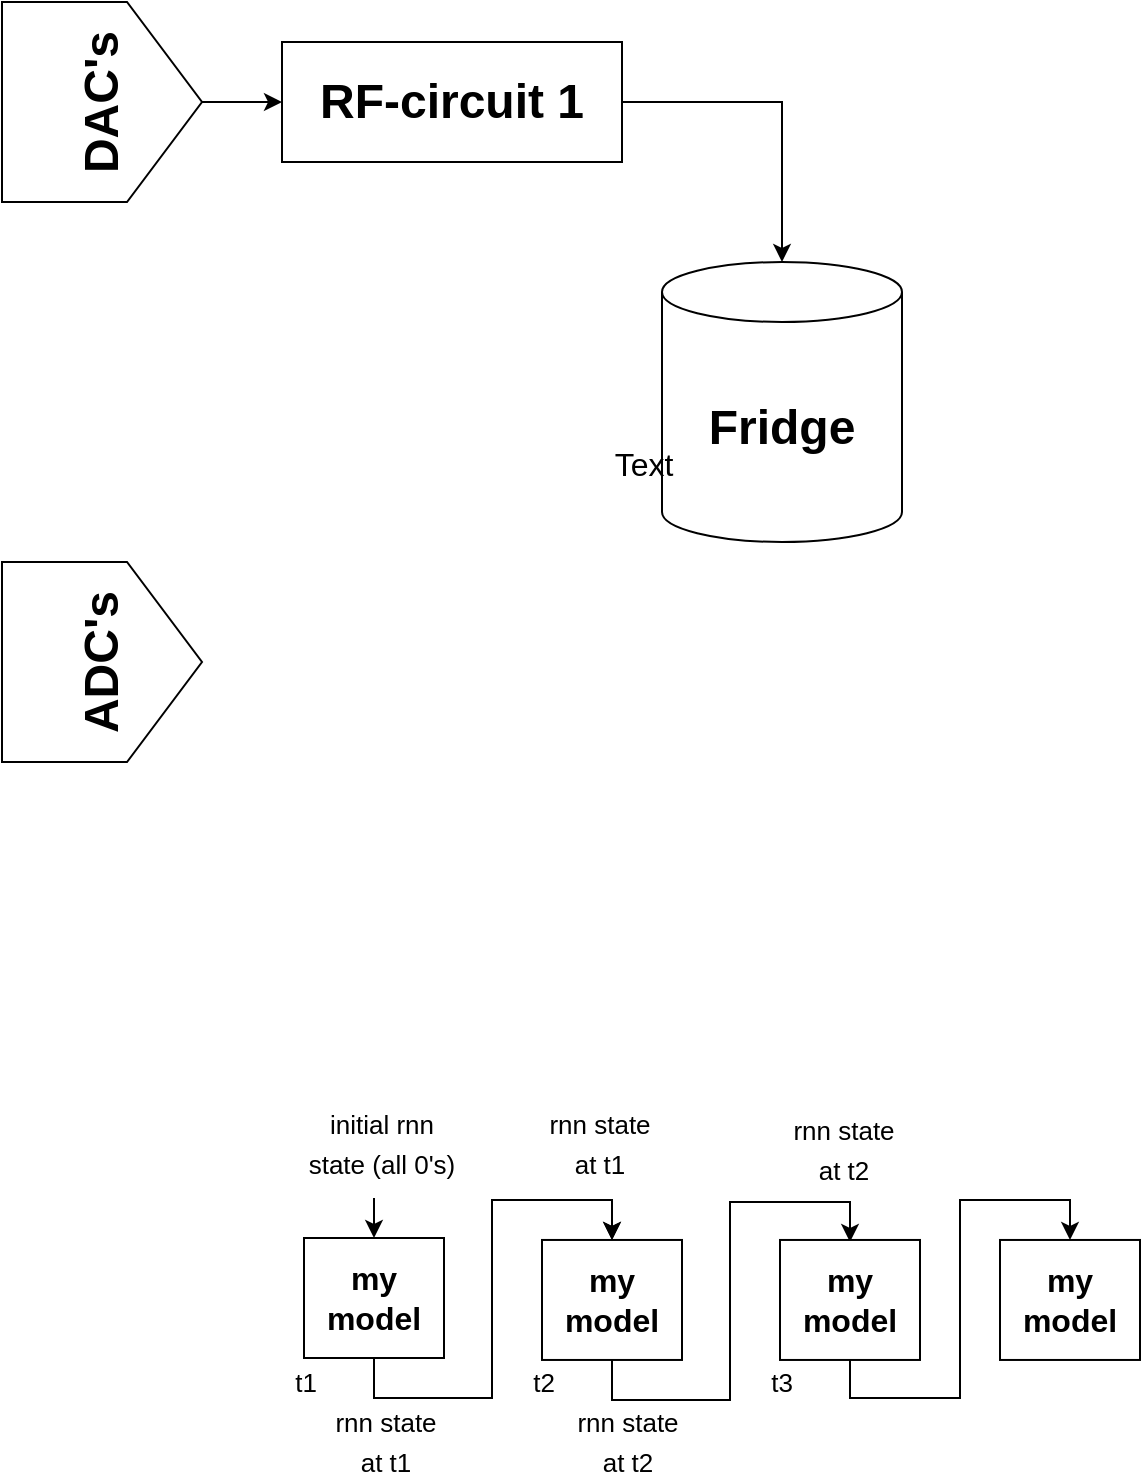 <mxfile version="20.3.0" type="device"><diagram id="1TaevAb92QHGHCIWy-fg" name="Page-1"><mxGraphModel dx="1038" dy="640" grid="0" gridSize="10" guides="1" tooltips="1" connect="1" arrows="1" fold="1" page="1" pageScale="1" pageWidth="850" pageHeight="1100" math="0" shadow="0"><root><mxCell id="0"/><mxCell id="1" parent="0"/><mxCell id="Bx1g9NJKaOogi3dl1ClX-2" style="edgeStyle=orthogonalEdgeStyle;rounded=0;orthogonalLoop=1;jettySize=auto;html=1;" parent="1" source="Bx1g9NJKaOogi3dl1ClX-1" target="Bx1g9NJKaOogi3dl1ClX-3" edge="1"><mxGeometry relative="1" as="geometry"><mxPoint x="230" y="130" as="targetPoint"/></mxGeometry></mxCell><mxCell id="Bx1g9NJKaOogi3dl1ClX-1" value="&lt;b&gt;&lt;font style=&quot;font-size: 24px;&quot;&gt;DAC's&lt;/font&gt;&lt;/b&gt;" style="shape=offPageConnector;whiteSpace=wrap;html=1;rotation=-90;" parent="1" vertex="1"><mxGeometry x="70" y="80" width="100" height="100" as="geometry"/></mxCell><mxCell id="Bx1g9NJKaOogi3dl1ClX-6" style="edgeStyle=orthogonalEdgeStyle;rounded=0;orthogonalLoop=1;jettySize=auto;html=1;" parent="1" source="Bx1g9NJKaOogi3dl1ClX-3" target="Bx1g9NJKaOogi3dl1ClX-5" edge="1"><mxGeometry relative="1" as="geometry"/></mxCell><mxCell id="Bx1g9NJKaOogi3dl1ClX-3" value="&lt;font style=&quot;font-size: 24px;&quot;&gt;&lt;b&gt;RF-circuit 1&lt;/b&gt;&lt;/font&gt;" style="rounded=0;whiteSpace=wrap;html=1;" parent="1" vertex="1"><mxGeometry x="210" y="100" width="170" height="60" as="geometry"/></mxCell><mxCell id="Bx1g9NJKaOogi3dl1ClX-5" value="&lt;font style=&quot;font-size: 24px;&quot;&gt;&lt;b&gt;Fridge&lt;/b&gt;&lt;/font&gt;" style="shape=cylinder3;whiteSpace=wrap;html=1;boundedLbl=1;backgroundOutline=1;size=15;" parent="1" vertex="1"><mxGeometry x="400" y="210" width="120" height="140" as="geometry"/></mxCell><mxCell id="Bx1g9NJKaOogi3dl1ClX-8" value="&lt;font style=&quot;font-size: 24px;&quot;&gt;&lt;b&gt;ADC's&lt;br&gt;&lt;/b&gt;&lt;/font&gt;" style="shape=offPageConnector;whiteSpace=wrap;html=1;rotation=-90;" parent="1" vertex="1"><mxGeometry x="70" y="360" width="100" height="100" as="geometry"/></mxCell><mxCell id="kBlM3rwMemj5zREoSipy-18" style="edgeStyle=orthogonalEdgeStyle;rounded=0;orthogonalLoop=1;jettySize=auto;html=1;entryX=0.5;entryY=0;entryDx=0;entryDy=0;fontSize=13;" parent="1" source="kBlM3rwMemj5zREoSipy-1" edge="1"><mxGeometry relative="1" as="geometry"><mxPoint x="375" y="699" as="targetPoint"/><Array as="points"><mxPoint x="256" y="778"/><mxPoint x="315" y="778"/><mxPoint x="315" y="679"/><mxPoint x="375" y="679"/></Array></mxGeometry></mxCell><mxCell id="kBlM3rwMemj5zREoSipy-1" value="&lt;font size=&quot;1&quot; style=&quot;&quot;&gt;&lt;b style=&quot;font-size: 16px;&quot;&gt;my model&lt;/b&gt;&lt;/font&gt;" style="rounded=0;whiteSpace=wrap;html=1;" parent="1" vertex="1"><mxGeometry x="221" y="698" width="70" height="60" as="geometry"/></mxCell><mxCell id="kBlM3rwMemj5zREoSipy-12" style="edgeStyle=orthogonalEdgeStyle;rounded=0;orthogonalLoop=1;jettySize=auto;html=1;entryX=0.5;entryY=0;entryDx=0;entryDy=0;fontSize=16;" parent="1" target="kBlM3rwMemj5zREoSipy-1" edge="1"><mxGeometry relative="1" as="geometry"><mxPoint x="256" y="678" as="sourcePoint"/></mxGeometry></mxCell><mxCell id="kBlM3rwMemj5zREoSipy-13" value="Text" style="text;html=1;strokeColor=none;fillColor=none;align=center;verticalAlign=middle;whiteSpace=wrap;rounded=0;fontSize=16;" parent="1" vertex="1"><mxGeometry x="361" y="296" width="60" height="30" as="geometry"/></mxCell><mxCell id="kBlM3rwMemj5zREoSipy-14" value="&lt;span style=&quot;font-size: 13px;&quot;&gt;initial rnn state (all 0's)&lt;/span&gt;" style="text;html=1;strokeColor=none;fillColor=none;align=center;verticalAlign=middle;whiteSpace=wrap;rounded=0;fontSize=16;" parent="1" vertex="1"><mxGeometry x="221" y="635" width="78" height="30" as="geometry"/></mxCell><mxCell id="kBlM3rwMemj5zREoSipy-19" style="edgeStyle=orthogonalEdgeStyle;rounded=0;orthogonalLoop=1;jettySize=auto;html=1;entryX=0.5;entryY=0;entryDx=0;entryDy=0;fontSize=13;" parent="1" source="kBlM3rwMemj5zREoSipy-20" edge="1"><mxGeometry relative="1" as="geometry"><mxPoint x="494" y="699.98" as="targetPoint"/><Array as="points"><mxPoint x="375" y="778.98"/><mxPoint x="434" y="778.98"/><mxPoint x="434" y="679.98"/><mxPoint x="494" y="679.98"/></Array></mxGeometry></mxCell><mxCell id="kBlM3rwMemj5zREoSipy-20" value="&lt;font size=&quot;1&quot; style=&quot;&quot;&gt;&lt;b style=&quot;font-size: 16px;&quot;&gt;my model&lt;/b&gt;&lt;/font&gt;" style="rounded=0;whiteSpace=wrap;html=1;" parent="1" vertex="1"><mxGeometry x="340" y="698.98" width="70" height="60" as="geometry"/></mxCell><mxCell id="kBlM3rwMemj5zREoSipy-21" style="edgeStyle=orthogonalEdgeStyle;rounded=0;orthogonalLoop=1;jettySize=auto;html=1;entryX=0.5;entryY=0;entryDx=0;entryDy=0;fontSize=16;" parent="1" target="kBlM3rwMemj5zREoSipy-20" edge="1"><mxGeometry relative="1" as="geometry"><mxPoint x="375.0" y="678.98" as="sourcePoint"/></mxGeometry></mxCell><mxCell id="kBlM3rwMemj5zREoSipy-32" style="edgeStyle=orthogonalEdgeStyle;rounded=0;orthogonalLoop=1;jettySize=auto;html=1;entryX=0.5;entryY=0;entryDx=0;entryDy=0;fontSize=13;" parent="1" source="kBlM3rwMemj5zREoSipy-22" target="kBlM3rwMemj5zREoSipy-31" edge="1"><mxGeometry relative="1" as="geometry"><Array as="points"><mxPoint x="494" y="778"/><mxPoint x="549" y="778"/><mxPoint x="549" y="679"/><mxPoint x="604" y="679"/></Array></mxGeometry></mxCell><mxCell id="kBlM3rwMemj5zREoSipy-22" value="&lt;font size=&quot;1&quot; style=&quot;&quot;&gt;&lt;b style=&quot;font-size: 16px;&quot;&gt;my model&lt;/b&gt;&lt;/font&gt;" style="rounded=0;whiteSpace=wrap;html=1;" parent="1" vertex="1"><mxGeometry x="459" y="698.98" width="70" height="60" as="geometry"/></mxCell><mxCell id="kBlM3rwMemj5zREoSipy-23" value="&lt;span style=&quot;font-size: 13px;&quot;&gt;t1&lt;/span&gt;" style="text;html=1;strokeColor=none;fillColor=none;align=center;verticalAlign=middle;whiteSpace=wrap;rounded=0;fontSize=16;" parent="1" vertex="1"><mxGeometry x="183" y="754" width="78" height="30" as="geometry"/></mxCell><mxCell id="kBlM3rwMemj5zREoSipy-24" value="&lt;span style=&quot;font-size: 13px;&quot;&gt;t2&lt;/span&gt;" style="text;html=1;strokeColor=none;fillColor=none;align=center;verticalAlign=middle;whiteSpace=wrap;rounded=0;fontSize=16;" parent="1" vertex="1"><mxGeometry x="302" y="754" width="78" height="30" as="geometry"/></mxCell><mxCell id="kBlM3rwMemj5zREoSipy-25" value="&lt;span style=&quot;font-size: 13px;&quot;&gt;t3&lt;/span&gt;" style="text;html=1;strokeColor=none;fillColor=none;align=center;verticalAlign=middle;whiteSpace=wrap;rounded=0;fontSize=16;" parent="1" vertex="1"><mxGeometry x="444" y="754" width="32" height="30" as="geometry"/></mxCell><mxCell id="kBlM3rwMemj5zREoSipy-26" value="&lt;span style=&quot;font-size: 13px;&quot;&gt;rnn state at t1&lt;/span&gt;" style="text;html=1;strokeColor=none;fillColor=none;align=center;verticalAlign=middle;whiteSpace=wrap;rounded=0;fontSize=16;" parent="1" vertex="1"><mxGeometry x="233" y="784" width="58" height="30" as="geometry"/></mxCell><mxCell id="kBlM3rwMemj5zREoSipy-27" value="&lt;span style=&quot;font-size: 13px;&quot;&gt;rnn state at t1&lt;/span&gt;" style="text;html=1;strokeColor=none;fillColor=none;align=center;verticalAlign=middle;whiteSpace=wrap;rounded=0;fontSize=16;" parent="1" vertex="1"><mxGeometry x="340" y="635" width="58" height="30" as="geometry"/></mxCell><mxCell id="kBlM3rwMemj5zREoSipy-28" value="&lt;span style=&quot;font-size: 13px;&quot;&gt;rnn state at t2&lt;/span&gt;" style="text;html=1;strokeColor=none;fillColor=none;align=center;verticalAlign=middle;whiteSpace=wrap;rounded=0;fontSize=16;" parent="1" vertex="1"><mxGeometry x="354" y="784" width="58" height="30" as="geometry"/></mxCell><mxCell id="kBlM3rwMemj5zREoSipy-29" value="&lt;span style=&quot;font-size: 13px;&quot;&gt;rnn state at t2&lt;/span&gt;" style="text;html=1;strokeColor=none;fillColor=none;align=center;verticalAlign=middle;whiteSpace=wrap;rounded=0;fontSize=16;" parent="1" vertex="1"><mxGeometry x="462" y="638" width="58" height="30" as="geometry"/></mxCell><mxCell id="kBlM3rwMemj5zREoSipy-31" value="&lt;font size=&quot;1&quot; style=&quot;&quot;&gt;&lt;b style=&quot;font-size: 16px;&quot;&gt;my model&lt;/b&gt;&lt;/font&gt;" style="rounded=0;whiteSpace=wrap;html=1;" parent="1" vertex="1"><mxGeometry x="569" y="698.98" width="70" height="60" as="geometry"/></mxCell></root></mxGraphModel></diagram></mxfile>